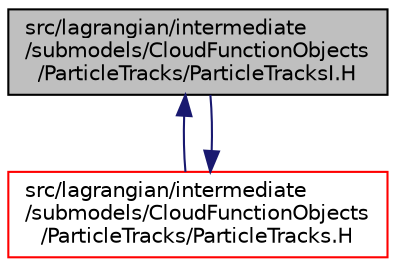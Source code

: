 digraph "src/lagrangian/intermediate/submodels/CloudFunctionObjects/ParticleTracks/ParticleTracksI.H"
{
  bgcolor="transparent";
  edge [fontname="Helvetica",fontsize="10",labelfontname="Helvetica",labelfontsize="10"];
  node [fontname="Helvetica",fontsize="10",shape=record];
  Node1 [label="src/lagrangian/intermediate\l/submodels/CloudFunctionObjects\l/ParticleTracks/ParticleTracksI.H",height=0.2,width=0.4,color="black", fillcolor="grey75", style="filled", fontcolor="black"];
  Node1 -> Node2 [dir="back",color="midnightblue",fontsize="10",style="solid",fontname="Helvetica"];
  Node2 [label="src/lagrangian/intermediate\l/submodels/CloudFunctionObjects\l/ParticleTracks/ParticleTracks.H",height=0.2,width=0.4,color="red",URL="$a06900.html"];
  Node2 -> Node1 [dir="back",color="midnightblue",fontsize="10",style="solid",fontname="Helvetica"];
}
